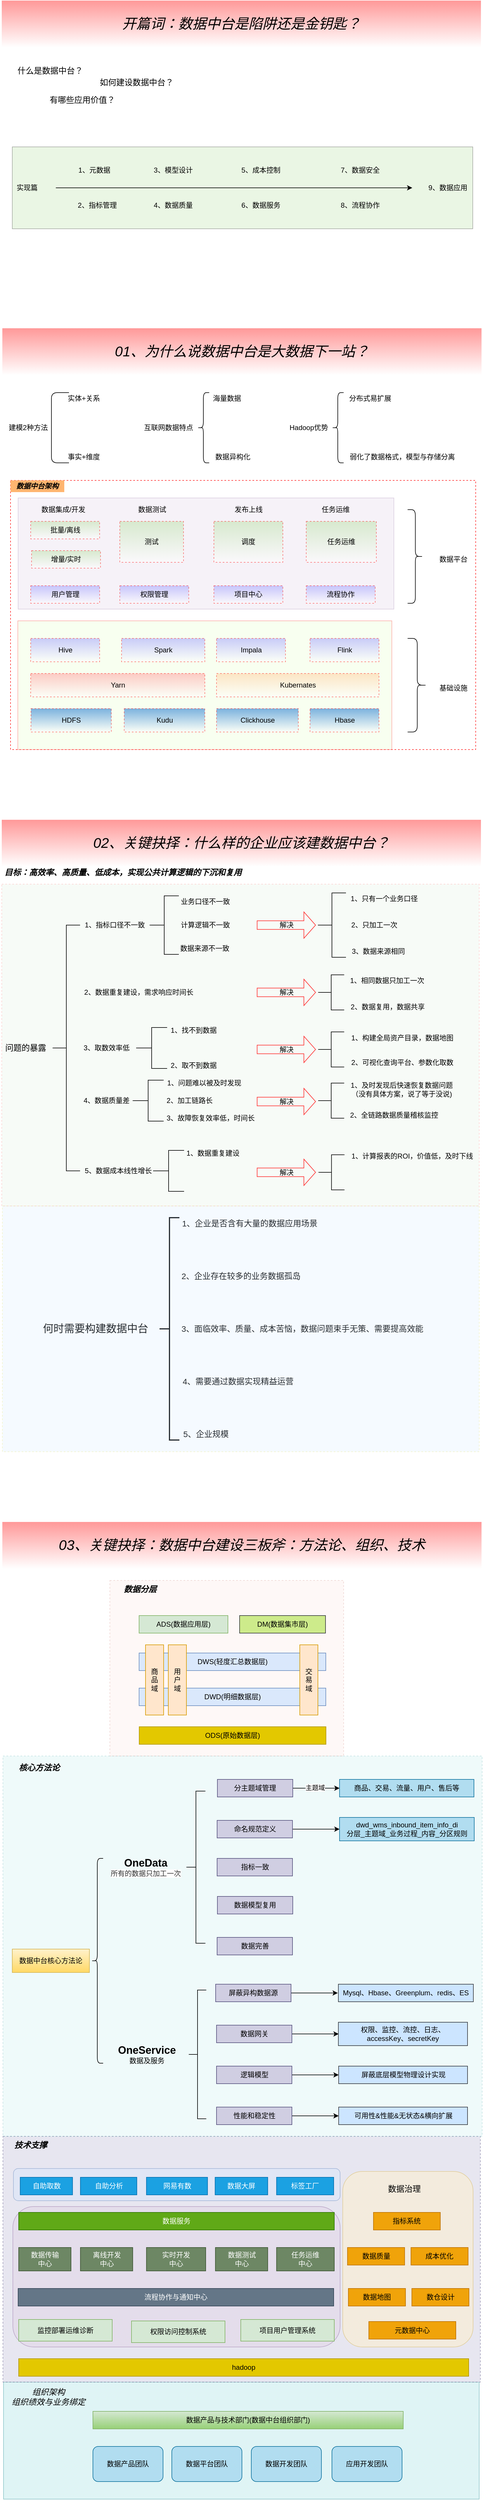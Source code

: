 <mxfile version="14.8.1" type="github">
  <diagram id="fgFn3dPt73MYGTA3JO_e" name="Page-1">
    <mxGraphModel dx="1426" dy="1963" grid="1" gridSize="10" guides="1" tooltips="1" connect="1" arrows="1" fold="1" page="1" pageScale="1" pageWidth="827" pageHeight="1169" math="0" shadow="0">
      <root>
        <mxCell id="0" />
        <mxCell id="1" parent="0" />
        <mxCell id="ZgDPxjDo1qlyhEOBNAD5-211" value="" style="rounded=0;whiteSpace=wrap;html=1;strokeColor=#0e8088;strokeWidth=1;fillColor=#b0e3e6;opacity=40;" vertex="1" parent="1">
          <mxGeometry x="6" y="2990" width="814" height="200" as="geometry" />
        </mxCell>
        <mxCell id="ZgDPxjDo1qlyhEOBNAD5-204" value="" style="rounded=0;whiteSpace=wrap;html=1;strokeColor=#56517e;strokeWidth=1;fillColor=#d0cee2;opacity=50;dashed=1;" vertex="1" parent="1">
          <mxGeometry x="5" y="2570" width="817" height="420" as="geometry" />
        </mxCell>
        <mxCell id="ZgDPxjDo1qlyhEOBNAD5-203" value="" style="rounded=1;whiteSpace=wrap;html=1;strokeColor=#9673a6;strokeWidth=1;fillColor=#e1d5e7;opacity=50;" vertex="1" parent="1">
          <mxGeometry x="22" y="2690" width="560" height="240" as="geometry" />
        </mxCell>
        <mxCell id="ZgDPxjDo1qlyhEOBNAD5-202" value="" style="rounded=1;whiteSpace=wrap;html=1;strokeColor=#6c8ebf;strokeWidth=1;fillColor=#dae8fc;opacity=50;" vertex="1" parent="1">
          <mxGeometry x="23" y="2625" width="559" height="55" as="geometry" />
        </mxCell>
        <mxCell id="ZgDPxjDo1qlyhEOBNAD5-200" value="" style="rounded=1;whiteSpace=wrap;html=1;strokeColor=#d6b656;strokeWidth=1;fillColor=#fff2cc;opacity=50;" vertex="1" parent="1">
          <mxGeometry x="586.5" y="2630" width="223" height="300" as="geometry" />
        </mxCell>
        <mxCell id="ZgDPxjDo1qlyhEOBNAD5-174" value="" style="rounded=0;whiteSpace=wrap;html=1;strokeWidth=1;fillColor=#b0e3e6;dashed=1;strokeColor=#0e8088;opacity=20;" vertex="1" parent="1">
          <mxGeometry x="5" y="1920" width="820" height="650" as="geometry" />
        </mxCell>
        <mxCell id="ZgDPxjDo1qlyhEOBNAD5-152" value="" style="rounded=0;whiteSpace=wrap;html=1;strokeWidth=1;fillColor=#fad9d5;dashed=1;strokeColor=#ae4132;opacity=20;" vertex="1" parent="1">
          <mxGeometry x="188" y="1620" width="400" height="300" as="geometry" />
        </mxCell>
        <mxCell id="ZgDPxjDo1qlyhEOBNAD5-112" value="" style="rounded=0;whiteSpace=wrap;html=1;strokeColor=#FF3333;strokeWidth=1;gradientColor=none;fillColor=#D5E8D4;opacity=20;dashed=1;perimeterSpacing=0;" vertex="1" parent="1">
          <mxGeometry x="3" y="430" width="817" height="550" as="geometry" />
        </mxCell>
        <mxCell id="ZgDPxjDo1qlyhEOBNAD5-49" value="" style="rounded=0;whiteSpace=wrap;html=1;strokeWidth=1;gradientColor=none;dashed=1;strokeColor=#FF3333;fillColor=none;" vertex="1" parent="1">
          <mxGeometry x="18" y="-260" width="796" height="460" as="geometry" />
        </mxCell>
        <mxCell id="ZgDPxjDo1qlyhEOBNAD5-48" value="" style="rounded=0;whiteSpace=wrap;html=1;strokeColor=#000000;strokeWidth=1;fillColor=#B9E0A5;gradientColor=none;opacity=30;" vertex="1" parent="1">
          <mxGeometry x="21" y="-830" width="788" height="140" as="geometry" />
        </mxCell>
        <mxCell id="ZgDPxjDo1qlyhEOBNAD5-45" value="" style="rounded=0;whiteSpace=wrap;html=1;strokeColor=#9673a6;strokeWidth=1;opacity=30;fillColor=#e1d5e7;" vertex="1" parent="1">
          <mxGeometry x="31" y="-230" width="643" height="190" as="geometry" />
        </mxCell>
        <mxCell id="ZgDPxjDo1qlyhEOBNAD5-28" value="" style="rounded=0;whiteSpace=wrap;html=1;strokeColor=#FF0000;strokeWidth=1;fillColor=#E6FFCC;opacity=30;" vertex="1" parent="1">
          <mxGeometry x="30.5" y="-20" width="640" height="220" as="geometry" />
        </mxCell>
        <mxCell id="ZgDPxjDo1qlyhEOBNAD5-14" value="" style="rounded=0;whiteSpace=wrap;html=1;opacity=0;dashed=1;strokeWidth=1;strokeColor=#FF0000;perimeterSpacing=10;" vertex="1" parent="1">
          <mxGeometry x="3" y="-1080" width="820" height="440" as="geometry" />
        </mxCell>
        <mxCell id="pajPc3zmstrj46u7FXM_-1" value="&lt;font style=&quot;font-size: 14px&quot;&gt;什么是数据中台？&lt;/font&gt;" style="text;html=1;strokeColor=none;fillColor=none;align=center;verticalAlign=middle;whiteSpace=wrap;rounded=0;" parent="1" vertex="1">
          <mxGeometry x="25.5" y="-990" width="120" height="60" as="geometry" />
        </mxCell>
        <mxCell id="pajPc3zmstrj46u7FXM_-2" value="&lt;font style=&quot;font-size: 14px&quot;&gt;如何建设数据中台？&lt;/font&gt;" style="text;html=1;strokeColor=none;fillColor=none;align=center;verticalAlign=middle;whiteSpace=wrap;rounded=0;" parent="1" vertex="1">
          <mxGeometry x="159" y="-970" width="150" height="60" as="geometry" />
        </mxCell>
        <mxCell id="pajPc3zmstrj46u7FXM_-3" value="&lt;font style=&quot;font-size: 14px&quot;&gt;有哪些应用价值？&lt;/font&gt;" style="text;html=1;strokeColor=none;fillColor=none;align=center;verticalAlign=middle;whiteSpace=wrap;rounded=0;" parent="1" vertex="1">
          <mxGeometry x="70.5" y="-940" width="140" height="60" as="geometry" />
        </mxCell>
        <mxCell id="pajPc3zmstrj46u7FXM_-4" value="" style="endArrow=classic;html=1;" parent="1" edge="1">
          <mxGeometry width="50" height="50" relative="1" as="geometry">
            <mxPoint x="95.5" y="-760" as="sourcePoint" />
            <mxPoint x="705.5" y="-760" as="targetPoint" />
          </mxGeometry>
        </mxCell>
        <mxCell id="pajPc3zmstrj46u7FXM_-5" value="实现篇" style="text;html=1;align=center;verticalAlign=middle;resizable=0;points=[];autosize=1;strokeColor=none;" parent="1" vertex="1">
          <mxGeometry x="20.5" y="-770" width="50" height="20" as="geometry" />
        </mxCell>
        <mxCell id="pajPc3zmstrj46u7FXM_-6" value="1、元数据" style="text;html=1;align=center;verticalAlign=middle;resizable=0;points=[];autosize=1;strokeColor=none;" parent="1" vertex="1">
          <mxGeometry x="125.5" y="-800" width="70" height="20" as="geometry" />
        </mxCell>
        <mxCell id="pajPc3zmstrj46u7FXM_-7" value="3、模型设计" style="text;html=1;align=center;verticalAlign=middle;resizable=0;points=[];autosize=1;strokeColor=none;" parent="1" vertex="1">
          <mxGeometry x="255.5" y="-800" width="80" height="20" as="geometry" />
        </mxCell>
        <mxCell id="pajPc3zmstrj46u7FXM_-8" value="2、指标管理" style="text;html=1;align=center;verticalAlign=middle;resizable=0;points=[];autosize=1;strokeColor=none;" parent="1" vertex="1">
          <mxGeometry x="125.5" y="-740" width="80" height="20" as="geometry" />
        </mxCell>
        <mxCell id="pajPc3zmstrj46u7FXM_-9" value="4、数据质量" style="text;html=1;align=center;verticalAlign=middle;resizable=0;points=[];autosize=1;strokeColor=none;" parent="1" vertex="1">
          <mxGeometry x="255.5" y="-740" width="80" height="20" as="geometry" />
        </mxCell>
        <mxCell id="pajPc3zmstrj46u7FXM_-10" value="5、成本控制" style="text;html=1;align=center;verticalAlign=middle;resizable=0;points=[];autosize=1;strokeColor=none;" parent="1" vertex="1">
          <mxGeometry x="405.5" y="-800" width="80" height="20" as="geometry" />
        </mxCell>
        <mxCell id="pajPc3zmstrj46u7FXM_-11" value="6、数据服务" style="text;html=1;align=center;verticalAlign=middle;resizable=0;points=[];autosize=1;strokeColor=none;" parent="1" vertex="1">
          <mxGeometry x="405.5" y="-740" width="80" height="20" as="geometry" />
        </mxCell>
        <mxCell id="pajPc3zmstrj46u7FXM_-12" value="7、数据安全" style="text;html=1;align=center;verticalAlign=middle;resizable=0;points=[];autosize=1;strokeColor=none;" parent="1" vertex="1">
          <mxGeometry x="575.5" y="-800" width="80" height="20" as="geometry" />
        </mxCell>
        <mxCell id="pajPc3zmstrj46u7FXM_-13" value="8、流程协作" style="text;html=1;align=center;verticalAlign=middle;resizable=0;points=[];autosize=1;strokeColor=none;" parent="1" vertex="1">
          <mxGeometry x="575.5" y="-740" width="80" height="20" as="geometry" />
        </mxCell>
        <mxCell id="pajPc3zmstrj46u7FXM_-14" value="9、数据应用" style="text;html=1;align=center;verticalAlign=middle;resizable=0;points=[];autosize=1;strokeColor=none;" parent="1" vertex="1">
          <mxGeometry x="725.5" y="-770" width="80" height="20" as="geometry" />
        </mxCell>
        <mxCell id="ZgDPxjDo1qlyhEOBNAD5-1" value="" style="shape=curlyBracket;whiteSpace=wrap;html=1;rounded=1;size=0;" vertex="1" parent="1">
          <mxGeometry x="88" y="-410" width="30" height="120" as="geometry" />
        </mxCell>
        <mxCell id="ZgDPxjDo1qlyhEOBNAD5-2" value="建模2种方法" style="text;html=1;align=center;verticalAlign=middle;resizable=0;points=[];autosize=1;strokeColor=none;" vertex="1" parent="1">
          <mxGeometry x="8" y="-360" width="80" height="20" as="geometry" />
        </mxCell>
        <mxCell id="ZgDPxjDo1qlyhEOBNAD5-3" value="实体+关系" style="text;html=1;align=center;verticalAlign=middle;resizable=0;points=[];autosize=1;strokeColor=none;" vertex="1" parent="1">
          <mxGeometry x="108" y="-410" width="70" height="20" as="geometry" />
        </mxCell>
        <mxCell id="ZgDPxjDo1qlyhEOBNAD5-4" value="事实+维度" style="text;html=1;align=center;verticalAlign=middle;resizable=0;points=[];autosize=1;strokeColor=none;" vertex="1" parent="1">
          <mxGeometry x="108" y="-310" width="70" height="20" as="geometry" />
        </mxCell>
        <mxCell id="ZgDPxjDo1qlyhEOBNAD5-6" value="" style="shape=curlyBracket;whiteSpace=wrap;html=1;rounded=1;" vertex="1" parent="1">
          <mxGeometry x="338" y="-410" width="20" height="120" as="geometry" />
        </mxCell>
        <mxCell id="ZgDPxjDo1qlyhEOBNAD5-7" value="互联网数据特点" style="text;html=1;align=center;verticalAlign=middle;resizable=0;points=[];autosize=1;strokeColor=none;" vertex="1" parent="1">
          <mxGeometry x="238" y="-360" width="100" height="20" as="geometry" />
        </mxCell>
        <mxCell id="ZgDPxjDo1qlyhEOBNAD5-8" value="海量数据" style="text;html=1;align=center;verticalAlign=middle;resizable=0;points=[];autosize=1;strokeColor=none;" vertex="1" parent="1">
          <mxGeometry x="358" y="-410" width="60" height="20" as="geometry" />
        </mxCell>
        <mxCell id="ZgDPxjDo1qlyhEOBNAD5-9" value="数据异构化" style="text;html=1;align=center;verticalAlign=middle;resizable=0;points=[];autosize=1;strokeColor=none;" vertex="1" parent="1">
          <mxGeometry x="358" y="-310" width="80" height="20" as="geometry" />
        </mxCell>
        <mxCell id="ZgDPxjDo1qlyhEOBNAD5-10" value="" style="shape=curlyBracket;whiteSpace=wrap;html=1;rounded=1;" vertex="1" parent="1">
          <mxGeometry x="568" y="-410" width="20" height="120" as="geometry" />
        </mxCell>
        <mxCell id="ZgDPxjDo1qlyhEOBNAD5-11" value="Hadoop优势" style="text;html=1;align=center;verticalAlign=middle;resizable=0;points=[];autosize=1;strokeColor=none;" vertex="1" parent="1">
          <mxGeometry x="488" y="-360" width="80" height="20" as="geometry" />
        </mxCell>
        <mxCell id="ZgDPxjDo1qlyhEOBNAD5-12" value="分布式易扩展" style="text;html=1;align=center;verticalAlign=middle;resizable=0;points=[];autosize=1;strokeColor=none;" vertex="1" parent="1">
          <mxGeometry x="588" y="-410" width="90" height="20" as="geometry" />
        </mxCell>
        <mxCell id="ZgDPxjDo1qlyhEOBNAD5-13" value="弱化了数据格式，模型与存储分离" style="text;html=1;align=center;verticalAlign=middle;resizable=0;points=[];autosize=1;strokeColor=none;" vertex="1" parent="1">
          <mxGeometry x="588" y="-310" width="200" height="20" as="geometry" />
        </mxCell>
        <mxCell id="ZgDPxjDo1qlyhEOBNAD5-15" value="&lt;font style=&quot;font-size: 24px&quot;&gt;&lt;i&gt;开篇词：数据中台是陷阱还是金钥匙？&lt;/i&gt;&lt;/font&gt;" style="text;html=1;strokeColor=none;align=center;verticalAlign=middle;whiteSpace=wrap;rounded=0;dashed=1;opacity=50;fillColor=#FF3333;gradientColor=#ffffff;" vertex="1" parent="1">
          <mxGeometry x="3" y="-1080" width="820" height="80" as="geometry" />
        </mxCell>
        <mxCell id="ZgDPxjDo1qlyhEOBNAD5-16" value="&lt;font style=&quot;font-size: 24px&quot;&gt;&lt;i&gt;01、为什么说数据中台是大数据下一站？&lt;/i&gt;&lt;/font&gt;" style="text;html=1;strokeColor=none;align=center;verticalAlign=middle;whiteSpace=wrap;rounded=0;dashed=1;opacity=50;fillColor=#FF3333;gradientColor=#ffffff;" vertex="1" parent="1">
          <mxGeometry x="4" y="-520" width="820" height="80" as="geometry" />
        </mxCell>
        <mxCell id="ZgDPxjDo1qlyhEOBNAD5-17" value="Hive" style="rounded=0;whiteSpace=wrap;html=1;dashed=1;strokeColor=#FF0000;strokeWidth=1;fillColor=#9999FF;gradientColor=#ffffff;opacity=50;" vertex="1" parent="1">
          <mxGeometry x="52.5" y="10" width="118" height="40" as="geometry" />
        </mxCell>
        <mxCell id="ZgDPxjDo1qlyhEOBNAD5-18" value="Spark" style="rounded=0;whiteSpace=wrap;html=1;dashed=1;strokeColor=#FF0000;strokeWidth=1;fillColor=#9999FF;gradientColor=#ffffff;opacity=50;" vertex="1" parent="1">
          <mxGeometry x="208" y="10" width="142.5" height="40" as="geometry" />
        </mxCell>
        <mxCell id="ZgDPxjDo1qlyhEOBNAD5-19" value="Impala" style="rounded=0;whiteSpace=wrap;html=1;dashed=1;strokeColor=#FF0000;strokeWidth=1;fillColor=#9999FF;gradientColor=#ffffff;opacity=50;" vertex="1" parent="1">
          <mxGeometry x="370.5" y="10" width="118" height="40" as="geometry" />
        </mxCell>
        <mxCell id="ZgDPxjDo1qlyhEOBNAD5-20" value="Flink" style="rounded=0;whiteSpace=wrap;html=1;dashed=1;strokeColor=#FF0000;strokeWidth=1;fillColor=#9999FF;gradientColor=#ffffff;opacity=50;" vertex="1" parent="1">
          <mxGeometry x="530.5" y="10" width="118" height="40" as="geometry" />
        </mxCell>
        <mxCell id="ZgDPxjDo1qlyhEOBNAD5-21" value="Yarn" style="rounded=0;whiteSpace=wrap;html=1;dashed=1;strokeColor=#FF0000;strokeWidth=1;gradientColor=#ffffff;opacity=50;fillColor=#FF9999;" vertex="1" parent="1">
          <mxGeometry x="52.5" y="70" width="298" height="40" as="geometry" />
        </mxCell>
        <mxCell id="ZgDPxjDo1qlyhEOBNAD5-22" value="Kubernates" style="rounded=0;whiteSpace=wrap;html=1;dashed=1;strokeColor=#FF0000;strokeWidth=1;gradientColor=#ffffff;opacity=50;fillColor=#FFCC99;" vertex="1" parent="1">
          <mxGeometry x="370.5" y="70" width="278" height="40" as="geometry" />
        </mxCell>
        <mxCell id="ZgDPxjDo1qlyhEOBNAD5-23" value="HDFS" style="rounded=0;whiteSpace=wrap;html=1;dashed=1;strokeColor=#FF0000;strokeWidth=1;gradientColor=#ffffff;opacity=50;fillColor=#0066CC;" vertex="1" parent="1">
          <mxGeometry x="53" y="130" width="137.5" height="40" as="geometry" />
        </mxCell>
        <mxCell id="ZgDPxjDo1qlyhEOBNAD5-24" value="Kudu" style="rounded=0;whiteSpace=wrap;html=1;dashed=1;strokeColor=#FF0000;strokeWidth=1;gradientColor=#ffffff;opacity=50;fillColor=#0066CC;" vertex="1" parent="1">
          <mxGeometry x="212.5" y="130" width="138" height="40" as="geometry" />
        </mxCell>
        <mxCell id="ZgDPxjDo1qlyhEOBNAD5-25" value="Hbase" style="rounded=0;whiteSpace=wrap;html=1;dashed=1;strokeColor=#FF0000;strokeWidth=1;gradientColor=#ffffff;opacity=50;fillColor=#0066CC;" vertex="1" parent="1">
          <mxGeometry x="530.5" y="130" width="118" height="40" as="geometry" />
        </mxCell>
        <mxCell id="ZgDPxjDo1qlyhEOBNAD5-26" value="Clickhouse" style="rounded=0;whiteSpace=wrap;html=1;dashed=1;strokeColor=#FF0000;strokeWidth=1;gradientColor=#ffffff;opacity=50;fillColor=#0066CC;" vertex="1" parent="1">
          <mxGeometry x="370.5" y="130" width="140" height="40" as="geometry" />
        </mxCell>
        <mxCell id="ZgDPxjDo1qlyhEOBNAD5-29" value="基础设施" style="text;html=1;strokeColor=none;fillColor=none;align=center;verticalAlign=middle;whiteSpace=wrap;rounded=0;dashed=1;opacity=10;" vertex="1" parent="1">
          <mxGeometry x="740.5" y="80" width="70" height="30" as="geometry" />
        </mxCell>
        <mxCell id="ZgDPxjDo1qlyhEOBNAD5-30" value="" style="shape=curlyBracket;whiteSpace=wrap;html=1;rounded=1;flipH=1;strokeWidth=1;gradientColor=none;fillColor=none;" vertex="1" parent="1">
          <mxGeometry x="697.5" y="10" width="33" height="160" as="geometry" />
        </mxCell>
        <mxCell id="ZgDPxjDo1qlyhEOBNAD5-31" value="用户管理" style="rounded=0;whiteSpace=wrap;html=1;dashed=1;strokeColor=#FF0000;strokeWidth=1;fillColor=#9999FF;gradientColor=#ffffff;opacity=50;" vertex="1" parent="1">
          <mxGeometry x="52.5" y="-80" width="118" height="30" as="geometry" />
        </mxCell>
        <mxCell id="ZgDPxjDo1qlyhEOBNAD5-32" value="权限管理" style="rounded=0;whiteSpace=wrap;html=1;dashed=1;strokeColor=#FF0000;strokeWidth=1;fillColor=#9999FF;gradientColor=#ffffff;opacity=50;" vertex="1" parent="1">
          <mxGeometry x="205" y="-80" width="118" height="30" as="geometry" />
        </mxCell>
        <mxCell id="ZgDPxjDo1qlyhEOBNAD5-33" value="项目中心" style="rounded=0;whiteSpace=wrap;html=1;dashed=1;strokeColor=#FF0000;strokeWidth=1;fillColor=#9999FF;gradientColor=#ffffff;opacity=50;" vertex="1" parent="1">
          <mxGeometry x="366" y="-80" width="118" height="30" as="geometry" />
        </mxCell>
        <mxCell id="ZgDPxjDo1qlyhEOBNAD5-34" value="流程协作" style="rounded=0;whiteSpace=wrap;html=1;dashed=1;strokeColor=#FF0000;strokeWidth=1;fillColor=#9999FF;gradientColor=#ffffff;opacity=50;" vertex="1" parent="1">
          <mxGeometry x="524" y="-80" width="118" height="30" as="geometry" />
        </mxCell>
        <mxCell id="ZgDPxjDo1qlyhEOBNAD5-36" value="批量/离线" style="rounded=0;whiteSpace=wrap;html=1;dashed=1;strokeColor=#FF0000;strokeWidth=1;gradientColor=#ffffff;opacity=50;fillColor=#B9E0A5;" vertex="1" parent="1">
          <mxGeometry x="52.5" y="-190" width="118" height="30" as="geometry" />
        </mxCell>
        <mxCell id="ZgDPxjDo1qlyhEOBNAD5-37" value="增量/实时" style="rounded=0;whiteSpace=wrap;html=1;dashed=1;strokeColor=#FF0000;strokeWidth=1;gradientColor=#ffffff;opacity=50;fillColor=#B9E0A5;" vertex="1" parent="1">
          <mxGeometry x="54" y="-140" width="118" height="30" as="geometry" />
        </mxCell>
        <mxCell id="ZgDPxjDo1qlyhEOBNAD5-38" value="测试" style="rounded=0;whiteSpace=wrap;html=1;dashed=1;strokeColor=#FF0000;strokeWidth=1;gradientColor=#ffffff;opacity=50;fillColor=#B9E0A5;" vertex="1" parent="1">
          <mxGeometry x="205" y="-190" width="109" height="70" as="geometry" />
        </mxCell>
        <mxCell id="ZgDPxjDo1qlyhEOBNAD5-39" value="调度" style="rounded=0;whiteSpace=wrap;html=1;dashed=1;strokeColor=#FF0000;strokeWidth=1;gradientColor=#ffffff;opacity=50;fillColor=#B9E0A5;" vertex="1" parent="1">
          <mxGeometry x="366" y="-190" width="118" height="70" as="geometry" />
        </mxCell>
        <mxCell id="ZgDPxjDo1qlyhEOBNAD5-40" value="任务运维" style="rounded=0;whiteSpace=wrap;html=1;dashed=1;strokeColor=#FF0000;strokeWidth=1;gradientColor=#ffffff;opacity=50;fillColor=#B9E0A5;" vertex="1" parent="1">
          <mxGeometry x="524" y="-190" width="120" height="70" as="geometry" />
        </mxCell>
        <mxCell id="ZgDPxjDo1qlyhEOBNAD5-41" value="数据集成/开发" style="text;html=1;align=center;verticalAlign=middle;resizable=0;points=[];autosize=1;strokeColor=none;" vertex="1" parent="1">
          <mxGeometry x="63" y="-220" width="90" height="20" as="geometry" />
        </mxCell>
        <mxCell id="ZgDPxjDo1qlyhEOBNAD5-42" value="数据测试" style="text;html=1;align=center;verticalAlign=middle;resizable=0;points=[];autosize=1;strokeColor=none;" vertex="1" parent="1">
          <mxGeometry x="229.5" y="-220" width="60" height="20" as="geometry" />
        </mxCell>
        <mxCell id="ZgDPxjDo1qlyhEOBNAD5-43" value="发布上线" style="text;html=1;align=center;verticalAlign=middle;resizable=0;points=[];autosize=1;strokeColor=none;" vertex="1" parent="1">
          <mxGeometry x="395" y="-220" width="60" height="20" as="geometry" />
        </mxCell>
        <mxCell id="ZgDPxjDo1qlyhEOBNAD5-44" value="任务运维" style="text;html=1;align=center;verticalAlign=middle;resizable=0;points=[];autosize=1;strokeColor=none;" vertex="1" parent="1">
          <mxGeometry x="544" y="-220" width="60" height="20" as="geometry" />
        </mxCell>
        <mxCell id="ZgDPxjDo1qlyhEOBNAD5-46" value="" style="shape=curlyBracket;whiteSpace=wrap;html=1;rounded=1;flipH=1;strokeWidth=1;gradientColor=none;fillColor=none;" vertex="1" parent="1">
          <mxGeometry x="697.5" y="-210" width="26.5" height="160" as="geometry" />
        </mxCell>
        <mxCell id="ZgDPxjDo1qlyhEOBNAD5-47" value="数据平台" style="text;html=1;strokeColor=none;fillColor=none;align=center;verticalAlign=middle;whiteSpace=wrap;rounded=0;dashed=1;opacity=10;" vertex="1" parent="1">
          <mxGeometry x="740.5" y="-140" width="70" height="30" as="geometry" />
        </mxCell>
        <mxCell id="ZgDPxjDo1qlyhEOBNAD5-50" value="&lt;font style=&quot;font-size: 24px&quot;&gt;&lt;i&gt;02、关键抉择：什么样的企业应该建数据中台？&lt;/i&gt;&lt;/font&gt;" style="text;html=1;strokeColor=none;align=center;verticalAlign=middle;whiteSpace=wrap;rounded=0;dashed=1;opacity=50;fillColor=#FF3333;gradientColor=#ffffff;" vertex="1" parent="1">
          <mxGeometry x="3" y="320" width="820" height="80" as="geometry" />
        </mxCell>
        <mxCell id="ZgDPxjDo1qlyhEOBNAD5-51" value="&lt;font style=&quot;font-size: 14px&quot;&gt;问题的暴露&lt;/font&gt;" style="text;html=1;strokeColor=none;fillColor=none;align=center;verticalAlign=middle;whiteSpace=wrap;rounded=0;dashed=1;" vertex="1" parent="1">
          <mxGeometry x="3" y="700" width="82" height="20" as="geometry" />
        </mxCell>
        <mxCell id="ZgDPxjDo1qlyhEOBNAD5-52" value="" style="strokeWidth=1;html=1;shape=mxgraph.flowchart.annotation_2;align=left;labelPosition=right;pointerEvents=1;fillColor=none;gradientColor=none;" vertex="1" parent="1">
          <mxGeometry x="90" y="500" width="47" height="420" as="geometry" />
        </mxCell>
        <mxCell id="ZgDPxjDo1qlyhEOBNAD5-53" value="1、指标口径不一致" style="text;html=1;align=center;verticalAlign=middle;resizable=0;points=[];autosize=1;strokeColor=none;" vertex="1" parent="1">
          <mxGeometry x="136" y="490" width="120" height="20" as="geometry" />
        </mxCell>
        <mxCell id="ZgDPxjDo1qlyhEOBNAD5-54" value="2、数据重复建设，需求响应时间长" style="text;html=1;align=center;verticalAlign=middle;resizable=0;points=[];autosize=1;strokeColor=none;" vertex="1" parent="1">
          <mxGeometry x="137" y="605" width="200" height="20" as="geometry" />
        </mxCell>
        <mxCell id="ZgDPxjDo1qlyhEOBNAD5-55" value="3、取数效率低" style="text;html=1;align=center;verticalAlign=middle;resizable=0;points=[];autosize=1;strokeColor=none;" vertex="1" parent="1">
          <mxGeometry x="137" y="700" width="90" height="20" as="geometry" />
        </mxCell>
        <mxCell id="ZgDPxjDo1qlyhEOBNAD5-56" value="4、数据质量差" style="text;html=1;align=center;verticalAlign=middle;resizable=0;points=[];autosize=1;strokeColor=none;" vertex="1" parent="1">
          <mxGeometry x="137" y="790" width="90" height="20" as="geometry" />
        </mxCell>
        <mxCell id="ZgDPxjDo1qlyhEOBNAD5-57" value="5、数据成本线性增长" style="text;html=1;align=center;verticalAlign=middle;resizable=0;points=[];autosize=1;strokeColor=none;" vertex="1" parent="1">
          <mxGeometry x="137" y="910" width="130" height="20" as="geometry" />
        </mxCell>
        <mxCell id="ZgDPxjDo1qlyhEOBNAD5-58" value="" style="strokeWidth=1;html=1;shape=mxgraph.flowchart.annotation_2;align=left;labelPosition=right;pointerEvents=1;fillColor=none;gradientColor=none;" vertex="1" parent="1">
          <mxGeometry x="256" y="450" width="50" height="100" as="geometry" />
        </mxCell>
        <mxCell id="ZgDPxjDo1qlyhEOBNAD5-59" value="业务口径不一致" style="text;html=1;align=center;verticalAlign=middle;resizable=0;points=[];autosize=1;strokeColor=none;" vertex="1" parent="1">
          <mxGeometry x="301" y="450" width="100" height="20" as="geometry" />
        </mxCell>
        <mxCell id="ZgDPxjDo1qlyhEOBNAD5-60" value="计算逻辑不一致" style="text;html=1;align=center;verticalAlign=middle;resizable=0;points=[];autosize=1;strokeColor=none;" vertex="1" parent="1">
          <mxGeometry x="301" y="490" width="100" height="20" as="geometry" />
        </mxCell>
        <mxCell id="ZgDPxjDo1qlyhEOBNAD5-61" value="数据来源不一致" style="text;html=1;align=center;verticalAlign=middle;resizable=0;points=[];autosize=1;strokeColor=none;" vertex="1" parent="1">
          <mxGeometry x="300" y="530" width="100" height="20" as="geometry" />
        </mxCell>
        <mxCell id="ZgDPxjDo1qlyhEOBNAD5-64" value="" style="strokeWidth=1;html=1;shape=mxgraph.flowchart.annotation_2;align=left;labelPosition=right;pointerEvents=1;fillColor=none;gradientColor=none;" vertex="1" parent="1">
          <mxGeometry x="544" y="445" width="48" height="110" as="geometry" />
        </mxCell>
        <mxCell id="ZgDPxjDo1qlyhEOBNAD5-65" value="1、只有一个业务口径" style="text;html=1;align=center;verticalAlign=middle;resizable=0;points=[];autosize=1;strokeColor=none;" vertex="1" parent="1">
          <mxGeometry x="592" y="445" width="130" height="20" as="geometry" />
        </mxCell>
        <mxCell id="ZgDPxjDo1qlyhEOBNAD5-66" value="2、只加工一次" style="text;html=1;align=center;verticalAlign=middle;resizable=0;points=[];autosize=1;strokeColor=none;" vertex="1" parent="1">
          <mxGeometry x="594.5" y="490" width="90" height="20" as="geometry" />
        </mxCell>
        <mxCell id="ZgDPxjDo1qlyhEOBNAD5-67" value="3、数据来源相同" style="text;html=1;align=center;verticalAlign=middle;resizable=0;points=[];autosize=1;strokeColor=none;" vertex="1" parent="1">
          <mxGeometry x="592" y="535" width="110" height="20" as="geometry" />
        </mxCell>
        <mxCell id="ZgDPxjDo1qlyhEOBNAD5-71" value="解决" style="html=1;shadow=0;dashed=0;align=center;verticalAlign=middle;shape=mxgraph.arrows2.arrow;dy=0.67;dx=20;notch=0;strokeColor=#FF3333;strokeWidth=1;fillColor=none;gradientColor=none;" vertex="1" parent="1">
          <mxGeometry x="440" y="477.5" width="100" height="45" as="geometry" />
        </mxCell>
        <mxCell id="ZgDPxjDo1qlyhEOBNAD5-72" value="解决" style="html=1;shadow=0;dashed=0;align=center;verticalAlign=middle;shape=mxgraph.arrows2.arrow;dy=0.67;dx=20;notch=0;strokeColor=#FF3333;strokeWidth=1;fillColor=none;gradientColor=none;" vertex="1" parent="1">
          <mxGeometry x="440" y="592.5" width="100" height="45" as="geometry" />
        </mxCell>
        <mxCell id="ZgDPxjDo1qlyhEOBNAD5-73" value="" style="strokeWidth=1;html=1;shape=mxgraph.flowchart.annotation_2;align=left;labelPosition=right;pointerEvents=1;fillColor=none;gradientColor=none;" vertex="1" parent="1">
          <mxGeometry x="544.5" y="585" width="44.5" height="60" as="geometry" />
        </mxCell>
        <mxCell id="ZgDPxjDo1qlyhEOBNAD5-74" value="1、相同数据只加工一次" style="text;html=1;align=center;verticalAlign=middle;resizable=0;points=[];autosize=1;strokeColor=none;" vertex="1" parent="1">
          <mxGeometry x="592" y="585" width="140" height="20" as="geometry" />
        </mxCell>
        <mxCell id="ZgDPxjDo1qlyhEOBNAD5-76" value="2、数据复用，数据共享" style="text;html=1;align=center;verticalAlign=middle;resizable=0;points=[];autosize=1;strokeColor=none;" vertex="1" parent="1">
          <mxGeometry x="593" y="630" width="140" height="20" as="geometry" />
        </mxCell>
        <mxCell id="ZgDPxjDo1qlyhEOBNAD5-78" value="" style="strokeWidth=1;html=1;shape=mxgraph.flowchart.annotation_2;align=left;labelPosition=right;pointerEvents=1;fillColor=none;gradientColor=none;" vertex="1" parent="1">
          <mxGeometry x="233" y="675" width="53" height="70" as="geometry" />
        </mxCell>
        <mxCell id="ZgDPxjDo1qlyhEOBNAD5-79" value="1、找不到数据" style="text;html=1;align=center;verticalAlign=middle;resizable=0;points=[];autosize=1;strokeColor=none;" vertex="1" parent="1">
          <mxGeometry x="286" y="670" width="90" height="20" as="geometry" />
        </mxCell>
        <mxCell id="ZgDPxjDo1qlyhEOBNAD5-80" value="2、取不到数据" style="text;html=1;align=center;verticalAlign=middle;resizable=0;points=[];autosize=1;strokeColor=none;" vertex="1" parent="1">
          <mxGeometry x="286" y="730" width="90" height="20" as="geometry" />
        </mxCell>
        <mxCell id="ZgDPxjDo1qlyhEOBNAD5-81" value="解决" style="html=1;shadow=0;dashed=0;align=center;verticalAlign=middle;shape=mxgraph.arrows2.arrow;dy=0.67;dx=20;notch=0;strokeColor=#FF3333;strokeWidth=1;fillColor=none;gradientColor=none;" vertex="1" parent="1">
          <mxGeometry x="440" y="690" width="100" height="45" as="geometry" />
        </mxCell>
        <mxCell id="ZgDPxjDo1qlyhEOBNAD5-82" value="" style="strokeWidth=1;html=1;shape=mxgraph.flowchart.annotation_2;align=left;labelPosition=right;pointerEvents=1;fillColor=none;gradientColor=none;" vertex="1" parent="1">
          <mxGeometry x="544.5" y="682.5" width="44.5" height="60" as="geometry" />
        </mxCell>
        <mxCell id="ZgDPxjDo1qlyhEOBNAD5-83" value="1、构建全局资产目录，数据地图" style="text;html=1;align=center;verticalAlign=middle;resizable=0;points=[];autosize=1;strokeColor=none;" vertex="1" parent="1">
          <mxGeometry x="593" y="682.5" width="190" height="20" as="geometry" />
        </mxCell>
        <mxCell id="ZgDPxjDo1qlyhEOBNAD5-84" value="2、可视化查询平台、参数化取数" style="text;html=1;align=center;verticalAlign=middle;resizable=0;points=[];autosize=1;strokeColor=none;" vertex="1" parent="1">
          <mxGeometry x="593" y="725" width="190" height="20" as="geometry" />
        </mxCell>
        <mxCell id="ZgDPxjDo1qlyhEOBNAD5-85" value="" style="strokeWidth=1;html=1;shape=mxgraph.flowchart.annotation_2;align=left;labelPosition=right;pointerEvents=1;fillColor=none;gradientColor=none;" vertex="1" parent="1">
          <mxGeometry x="227" y="765" width="53" height="70" as="geometry" />
        </mxCell>
        <mxCell id="ZgDPxjDo1qlyhEOBNAD5-86" value="1、问题难以被及时发现" style="text;html=1;align=center;verticalAlign=middle;resizable=0;points=[];autosize=1;strokeColor=none;" vertex="1" parent="1">
          <mxGeometry x="279" y="760" width="140" height="20" as="geometry" />
        </mxCell>
        <mxCell id="ZgDPxjDo1qlyhEOBNAD5-87" value="2、加工链路长" style="text;html=1;align=center;verticalAlign=middle;resizable=0;points=[];autosize=1;strokeColor=none;" vertex="1" parent="1">
          <mxGeometry x="279" y="790" width="90" height="20" as="geometry" />
        </mxCell>
        <mxCell id="ZgDPxjDo1qlyhEOBNAD5-88" value="3、故障恢复效率低，时间长" style="text;html=1;align=center;verticalAlign=middle;resizable=0;points=[];autosize=1;strokeColor=none;" vertex="1" parent="1">
          <mxGeometry x="275" y="820" width="170" height="20" as="geometry" />
        </mxCell>
        <mxCell id="ZgDPxjDo1qlyhEOBNAD5-89" value="解决" style="html=1;shadow=0;dashed=0;align=center;verticalAlign=middle;shape=mxgraph.arrows2.arrow;dy=0.67;dx=20;notch=0;strokeColor=#FF3333;strokeWidth=1;fillColor=none;gradientColor=none;" vertex="1" parent="1">
          <mxGeometry x="440" y="779" width="100" height="45" as="geometry" />
        </mxCell>
        <mxCell id="ZgDPxjDo1qlyhEOBNAD5-90" value="1、及时发现后快速恢复数据问题&lt;br&gt;（没有具体方案，说了等于没说)" style="text;html=1;align=center;verticalAlign=middle;resizable=0;points=[];autosize=1;strokeColor=none;" vertex="1" parent="1">
          <mxGeometry x="592" y="766" width="190" height="30" as="geometry" />
        </mxCell>
        <mxCell id="ZgDPxjDo1qlyhEOBNAD5-91" value="" style="strokeWidth=1;html=1;shape=mxgraph.flowchart.annotation_2;align=left;labelPosition=right;pointerEvents=1;fillColor=none;gradientColor=none;" vertex="1" parent="1">
          <mxGeometry x="262" y="885" width="53" height="70" as="geometry" />
        </mxCell>
        <mxCell id="ZgDPxjDo1qlyhEOBNAD5-92" value="1、数据重复建设" style="text;html=1;align=center;verticalAlign=middle;resizable=0;points=[];autosize=1;strokeColor=none;" vertex="1" parent="1">
          <mxGeometry x="309" y="880" width="110" height="20" as="geometry" />
        </mxCell>
        <mxCell id="ZgDPxjDo1qlyhEOBNAD5-94" value="解决" style="html=1;shadow=0;dashed=0;align=center;verticalAlign=middle;shape=mxgraph.arrows2.arrow;dy=0.67;dx=20;notch=0;strokeColor=#FF3333;strokeWidth=1;fillColor=none;gradientColor=none;" vertex="1" parent="1">
          <mxGeometry x="440" y="900" width="100" height="45" as="geometry" />
        </mxCell>
        <mxCell id="ZgDPxjDo1qlyhEOBNAD5-96" value="" style="strokeWidth=1;html=1;shape=mxgraph.flowchart.annotation_2;align=left;labelPosition=right;pointerEvents=1;fillColor=none;gradientColor=none;" vertex="1" parent="1">
          <mxGeometry x="544.5" y="770" width="44.5" height="60" as="geometry" />
        </mxCell>
        <mxCell id="ZgDPxjDo1qlyhEOBNAD5-98" value="2、全链路数据质量稽核监控" style="text;html=1;align=center;verticalAlign=middle;resizable=0;points=[];autosize=1;strokeColor=none;" vertex="1" parent="1">
          <mxGeometry x="589" y="815" width="170" height="20" as="geometry" />
        </mxCell>
        <mxCell id="ZgDPxjDo1qlyhEOBNAD5-100" value="" style="strokeWidth=1;html=1;shape=mxgraph.flowchart.annotation_2;align=left;labelPosition=right;pointerEvents=1;fillColor=none;gradientColor=none;" vertex="1" parent="1">
          <mxGeometry x="545" y="892.5" width="44.5" height="60" as="geometry" />
        </mxCell>
        <mxCell id="ZgDPxjDo1qlyhEOBNAD5-102" value="1、计算报表的ROI，价值低，及时下线" style="text;html=1;align=center;verticalAlign=middle;resizable=0;points=[];autosize=1;strokeColor=none;" vertex="1" parent="1">
          <mxGeometry x="594.5" y="885" width="220" height="20" as="geometry" />
        </mxCell>
        <mxCell id="ZgDPxjDo1qlyhEOBNAD5-103" value="" style="strokeWidth=2;html=1;shape=mxgraph.flowchart.annotation_2;align=left;labelPosition=right;pointerEvents=1;fillColor=none;gradientColor=none;" vertex="1" parent="1">
          <mxGeometry x="273" y="1000" width="34" height="380" as="geometry" />
        </mxCell>
        <mxCell id="ZgDPxjDo1qlyhEOBNAD5-104" value="&lt;font style=&quot;font-size: 14px&quot;&gt;1、企业是否含有大量的数据应用场景&lt;/font&gt;" style="text;html=1;align=center;verticalAlign=middle;resizable=0;points=[];autosize=1;strokeColor=none;" vertex="1" parent="1">
          <mxGeometry x="302" y="1000" width="250" height="20" as="geometry" />
        </mxCell>
        <mxCell id="ZgDPxjDo1qlyhEOBNAD5-105" value="&lt;font style=&quot;font-size: 14px&quot;&gt;2、企业存在较多的业务数据孤岛&lt;/font&gt;" style="text;html=1;align=center;verticalAlign=middle;resizable=0;points=[];autosize=1;strokeColor=none;" vertex="1" parent="1">
          <mxGeometry x="302" y="1090" width="220" height="20" as="geometry" />
        </mxCell>
        <mxCell id="ZgDPxjDo1qlyhEOBNAD5-106" value="&lt;font style=&quot;font-size: 14px&quot;&gt;3、面临效率、质量、成本苦恼，数据问题束手无策、需要提高效能&lt;/font&gt;" style="text;html=1;align=center;verticalAlign=middle;resizable=0;points=[];autosize=1;strokeColor=none;" vertex="1" parent="1">
          <mxGeometry x="302" y="1180" width="430" height="20" as="geometry" />
        </mxCell>
        <mxCell id="ZgDPxjDo1qlyhEOBNAD5-107" value="&lt;font style=&quot;font-size: 14px&quot;&gt;4、需要通过数据实现精益运营&lt;/font&gt;" style="text;html=1;align=center;verticalAlign=middle;resizable=0;points=[];autosize=1;strokeColor=none;" vertex="1" parent="1">
          <mxGeometry x="302" y="1270" width="210" height="20" as="geometry" />
        </mxCell>
        <mxCell id="ZgDPxjDo1qlyhEOBNAD5-108" value="&lt;font style=&quot;font-size: 14px&quot;&gt;5、企业规模&lt;/font&gt;" style="text;html=1;align=center;verticalAlign=middle;resizable=0;points=[];autosize=1;strokeColor=none;" vertex="1" parent="1">
          <mxGeometry x="307" y="1360" width="90" height="20" as="geometry" />
        </mxCell>
        <mxCell id="ZgDPxjDo1qlyhEOBNAD5-109" value="&lt;font style=&quot;font-size: 18px&quot;&gt;何时需要构建数据中台&lt;/font&gt;" style="text;html=1;align=center;verticalAlign=middle;resizable=0;points=[];autosize=1;strokeColor=none;" vertex="1" parent="1">
          <mxGeometry x="63" y="1180" width="200" height="20" as="geometry" />
        </mxCell>
        <mxCell id="ZgDPxjDo1qlyhEOBNAD5-110" value="&lt;font style=&quot;font-size: 14px&quot;&gt;&lt;b&gt;&lt;i&gt;目标：高效率、高质量、低成本，实现公共计算逻辑的下沉和复用&lt;/i&gt;&lt;/b&gt;&lt;/font&gt;" style="text;html=1;align=center;verticalAlign=middle;resizable=0;points=[];autosize=1;strokeColor=none;" vertex="1" parent="1">
          <mxGeometry y="400" width="420" height="20" as="geometry" />
        </mxCell>
        <mxCell id="ZgDPxjDo1qlyhEOBNAD5-111" value="&lt;b&gt;&lt;i&gt;数据中台架构&lt;/i&gt;&lt;/b&gt;" style="text;html=1;strokeColor=none;align=center;verticalAlign=middle;whiteSpace=wrap;rounded=0;fillColor=#FFB570;" vertex="1" parent="1">
          <mxGeometry x="18" y="-260" width="92" height="20" as="geometry" />
        </mxCell>
        <mxCell id="ZgDPxjDo1qlyhEOBNAD5-113" value="" style="rounded=0;whiteSpace=wrap;html=1;dashed=1;strokeWidth=1;gradientColor=none;opacity=20;fillColor=#CCE5FF;strokeColor=#CCCC00;" vertex="1" parent="1">
          <mxGeometry x="4" y="980" width="816" height="420" as="geometry" />
        </mxCell>
        <mxCell id="ZgDPxjDo1qlyhEOBNAD5-114" value="&lt;font style=&quot;font-size: 24px&quot;&gt;&lt;i&gt;03、关键抉择：数据中台建设三板斧：方法论、组织、技术&lt;/i&gt;&lt;/font&gt;" style="text;html=1;strokeColor=none;align=center;verticalAlign=middle;whiteSpace=wrap;rounded=0;dashed=1;opacity=50;fillColor=#FF3333;gradientColor=#ffffff;" vertex="1" parent="1">
          <mxGeometry x="4" y="1520" width="820" height="80" as="geometry" />
        </mxCell>
        <mxCell id="ZgDPxjDo1qlyhEOBNAD5-118" value="数据中台核心方法论" style="rounded=0;whiteSpace=wrap;html=1;strokeWidth=1;fillColor=#fff2cc;strokeColor=#d6b656;gradientColor=#ffd966;" vertex="1" parent="1">
          <mxGeometry x="21" y="2250" width="132" height="40" as="geometry" />
        </mxCell>
        <mxCell id="ZgDPxjDo1qlyhEOBNAD5-119" value="" style="shape=curlyBracket;whiteSpace=wrap;html=1;rounded=1;strokeColor=#000000;strokeWidth=1;fillColor=none;gradientColor=none;" vertex="1" parent="1">
          <mxGeometry x="156.5" y="2095" width="20" height="350" as="geometry" />
        </mxCell>
        <mxCell id="ZgDPxjDo1qlyhEOBNAD5-120" value="&lt;b&gt;&lt;font style=&quot;font-size: 18px&quot;&gt;OneData&lt;/font&gt;&lt;/b&gt;&lt;br&gt;&lt;font color=&quot;#333333&quot;&gt;&lt;span style=&quot;background-color: rgb(255 , 255 , 255)&quot;&gt;所有的数据只加工一次&lt;/span&gt;&lt;/font&gt;" style="text;html=1;align=center;verticalAlign=middle;resizable=0;points=[];autosize=1;strokeColor=none;" vertex="1" parent="1">
          <mxGeometry x="179" y="2090" width="140" height="40" as="geometry" />
        </mxCell>
        <mxCell id="ZgDPxjDo1qlyhEOBNAD5-121" value="&lt;font&gt;&lt;span style=&quot;font-weight: bold ; font-size: 18px&quot;&gt;OneService&lt;/span&gt;&lt;br&gt;&lt;font style=&quot;font-size: 12px&quot;&gt;数据及服务&lt;/font&gt;&lt;br&gt;&lt;/font&gt;" style="text;html=1;align=center;verticalAlign=middle;resizable=0;points=[];autosize=1;strokeColor=none;" vertex="1" parent="1">
          <mxGeometry x="195.5" y="2410" width="110" height="40" as="geometry" />
        </mxCell>
        <mxCell id="ZgDPxjDo1qlyhEOBNAD5-124" value="" style="strokeWidth=1;html=1;shape=mxgraph.flowchart.annotation_2;align=left;labelPosition=right;pointerEvents=1;fillColor=none;gradientColor=none;" vertex="1" parent="1">
          <mxGeometry x="319" y="1980" width="32.5" height="260" as="geometry" />
        </mxCell>
        <mxCell id="ZgDPxjDo1qlyhEOBNAD5-135" value="" style="edgeStyle=orthogonalEdgeStyle;rounded=0;orthogonalLoop=1;jettySize=auto;html=1;" edge="1" parent="1" source="ZgDPxjDo1qlyhEOBNAD5-125" target="ZgDPxjDo1qlyhEOBNAD5-134">
          <mxGeometry relative="1" as="geometry" />
        </mxCell>
        <mxCell id="ZgDPxjDo1qlyhEOBNAD5-136" value="主题域" style="edgeLabel;html=1;align=center;verticalAlign=middle;resizable=0;points=[];" vertex="1" connectable="0" parent="ZgDPxjDo1qlyhEOBNAD5-135">
          <mxGeometry x="-0.05" y="1" relative="1" as="geometry">
            <mxPoint as="offset" />
          </mxGeometry>
        </mxCell>
        <mxCell id="ZgDPxjDo1qlyhEOBNAD5-125" value="分主题域管理" style="rounded=0;whiteSpace=wrap;html=1;strokeColor=#56517e;strokeWidth=1;fillColor=#d0cee2;" vertex="1" parent="1">
          <mxGeometry x="372" y="1960" width="129" height="30" as="geometry" />
        </mxCell>
        <mxCell id="ZgDPxjDo1qlyhEOBNAD5-138" value="" style="edgeStyle=orthogonalEdgeStyle;rounded=0;orthogonalLoop=1;jettySize=auto;html=1;" edge="1" parent="1" source="ZgDPxjDo1qlyhEOBNAD5-126" target="ZgDPxjDo1qlyhEOBNAD5-137">
          <mxGeometry relative="1" as="geometry" />
        </mxCell>
        <mxCell id="ZgDPxjDo1qlyhEOBNAD5-126" value="命名规范定义" style="rounded=0;whiteSpace=wrap;html=1;strokeColor=#56517e;strokeWidth=1;fillColor=#d0cee2;" vertex="1" parent="1">
          <mxGeometry x="371.5" y="2030" width="129" height="30" as="geometry" />
        </mxCell>
        <mxCell id="ZgDPxjDo1qlyhEOBNAD5-128" value="指标一致" style="rounded=0;whiteSpace=wrap;html=1;strokeColor=#56517e;strokeWidth=1;fillColor=#d0cee2;" vertex="1" parent="1">
          <mxGeometry x="371.5" y="2095" width="129" height="30" as="geometry" />
        </mxCell>
        <mxCell id="ZgDPxjDo1qlyhEOBNAD5-130" value="数据模型复用" style="rounded=0;whiteSpace=wrap;html=1;strokeColor=#56517e;strokeWidth=1;fillColor=#d0cee2;" vertex="1" parent="1">
          <mxGeometry x="372" y="2160" width="129" height="30" as="geometry" />
        </mxCell>
        <mxCell id="ZgDPxjDo1qlyhEOBNAD5-132" value="数据完善" style="rounded=0;whiteSpace=wrap;html=1;strokeColor=#56517e;strokeWidth=1;fillColor=#d0cee2;" vertex="1" parent="1">
          <mxGeometry x="371.5" y="2230" width="129" height="30" as="geometry" />
        </mxCell>
        <mxCell id="ZgDPxjDo1qlyhEOBNAD5-134" value="商品、交易、流量、用户、售后等" style="rounded=0;whiteSpace=wrap;html=1;strokeColor=#10739e;strokeWidth=1;fillColor=#b1ddf0;" vertex="1" parent="1">
          <mxGeometry x="581" y="1960" width="230" height="30" as="geometry" />
        </mxCell>
        <mxCell id="ZgDPxjDo1qlyhEOBNAD5-137" value="dwd_wms_inbound_item_info_di&lt;br&gt;分层_主题域_业务过程_内容_分区规则" style="rounded=0;whiteSpace=wrap;html=1;strokeColor=#10739e;strokeWidth=1;fillColor=#b1ddf0;" vertex="1" parent="1">
          <mxGeometry x="581" y="2025" width="230.5" height="40" as="geometry" />
        </mxCell>
        <mxCell id="ZgDPxjDo1qlyhEOBNAD5-139" value="ADS(数据应用层)" style="rounded=0;whiteSpace=wrap;html=1;strokeColor=#82b366;strokeWidth=1;fillColor=#d5e8d4;" vertex="1" parent="1">
          <mxGeometry x="238" y="1680" width="152" height="30" as="geometry" />
        </mxCell>
        <mxCell id="ZgDPxjDo1qlyhEOBNAD5-140" value="DM(数据集市层)" style="rounded=0;whiteSpace=wrap;html=1;strokeColor=#36393d;strokeWidth=1;fillColor=#cdeb8b;" vertex="1" parent="1">
          <mxGeometry x="410" y="1680" width="147" height="30" as="geometry" />
        </mxCell>
        <mxCell id="ZgDPxjDo1qlyhEOBNAD5-142" value="DWS(轻度汇总数据层)" style="rounded=0;whiteSpace=wrap;html=1;strokeColor=#6c8ebf;strokeWidth=1;fillColor=#dae8fc;" vertex="1" parent="1">
          <mxGeometry x="238" y="1744" width="319.5" height="30" as="geometry" />
        </mxCell>
        <mxCell id="ZgDPxjDo1qlyhEOBNAD5-143" value="DWD(明细数据层)" style="rounded=0;whiteSpace=wrap;html=1;strokeColor=#6c8ebf;strokeWidth=1;fillColor=#dae8fc;" vertex="1" parent="1">
          <mxGeometry x="238" y="1804" width="319.5" height="30" as="geometry" />
        </mxCell>
        <mxCell id="ZgDPxjDo1qlyhEOBNAD5-145" value="ODS(原始数据层)" style="rounded=0;whiteSpace=wrap;html=1;strokeColor=#B09500;strokeWidth=1;fillColor=#e3c800;fontColor=#000000;" vertex="1" parent="1">
          <mxGeometry x="238.25" y="1870" width="319.5" height="30" as="geometry" />
        </mxCell>
        <mxCell id="ZgDPxjDo1qlyhEOBNAD5-147" value="商&lt;br&gt;品&lt;br&gt;域" style="rounded=0;whiteSpace=wrap;html=1;strokeColor=#d79b00;strokeWidth=1;fillColor=#ffe6cc;" vertex="1" parent="1">
          <mxGeometry x="249" y="1730" width="31" height="120" as="geometry" />
        </mxCell>
        <mxCell id="ZgDPxjDo1qlyhEOBNAD5-148" value="用&lt;br&gt;户&lt;br&gt;域" style="rounded=0;whiteSpace=wrap;html=1;strokeColor=#d79b00;strokeWidth=1;fillColor=#ffe6cc;" vertex="1" parent="1">
          <mxGeometry x="288" y="1730" width="31" height="120" as="geometry" />
        </mxCell>
        <mxCell id="ZgDPxjDo1qlyhEOBNAD5-150" value="交&lt;br&gt;易&lt;br&gt;域" style="rounded=0;whiteSpace=wrap;html=1;strokeColor=#d79b00;strokeWidth=1;fillColor=#ffe6cc;" vertex="1" parent="1">
          <mxGeometry x="513" y="1730" width="31" height="120" as="geometry" />
        </mxCell>
        <mxCell id="ZgDPxjDo1qlyhEOBNAD5-153" value="&lt;font style=&quot;font-size: 14px&quot;&gt;&lt;b&gt;&lt;i&gt;数据分层&lt;/i&gt;&lt;/b&gt;&lt;/font&gt;" style="text;html=1;strokeColor=none;fillColor=none;align=center;verticalAlign=middle;whiteSpace=wrap;rounded=0;" vertex="1" parent="1">
          <mxGeometry x="190" y="1620" width="100" height="30" as="geometry" />
        </mxCell>
        <mxCell id="ZgDPxjDo1qlyhEOBNAD5-155" value="" style="strokeWidth=2;html=1;shape=mxgraph.flowchart.annotation_2;align=left;labelPosition=right;pointerEvents=1;fillColor=none;gradientColor=none;opacity=0;" vertex="1" parent="1">
          <mxGeometry x="180" y="2270" width="50" height="100" as="geometry" />
        </mxCell>
        <mxCell id="ZgDPxjDo1qlyhEOBNAD5-156" value="" style="strokeWidth=1;html=1;shape=mxgraph.flowchart.annotation_2;align=left;labelPosition=right;pointerEvents=1;fillColor=none;gradientColor=none;" vertex="1" parent="1">
          <mxGeometry x="323" y="2320" width="30" height="220" as="geometry" />
        </mxCell>
        <mxCell id="ZgDPxjDo1qlyhEOBNAD5-165" value="" style="edgeStyle=orthogonalEdgeStyle;rounded=0;orthogonalLoop=1;jettySize=auto;html=1;" edge="1" parent="1" source="ZgDPxjDo1qlyhEOBNAD5-157">
          <mxGeometry relative="1" as="geometry">
            <mxPoint x="578" y="2325" as="targetPoint" />
          </mxGeometry>
        </mxCell>
        <mxCell id="ZgDPxjDo1qlyhEOBNAD5-157" value="屏蔽异构数据源" style="rounded=0;whiteSpace=wrap;html=1;strokeColor=#56517e;strokeWidth=1;fillColor=#d0cee2;" vertex="1" parent="1">
          <mxGeometry x="369" y="2310" width="129" height="30" as="geometry" />
        </mxCell>
        <mxCell id="ZgDPxjDo1qlyhEOBNAD5-168" value="" style="edgeStyle=orthogonalEdgeStyle;rounded=0;orthogonalLoop=1;jettySize=auto;html=1;" edge="1" parent="1" source="ZgDPxjDo1qlyhEOBNAD5-158">
          <mxGeometry relative="1" as="geometry">
            <mxPoint x="579.5" y="2395" as="targetPoint" />
          </mxGeometry>
        </mxCell>
        <mxCell id="ZgDPxjDo1qlyhEOBNAD5-158" value="数据网关" style="rounded=0;whiteSpace=wrap;html=1;strokeColor=#56517e;strokeWidth=1;fillColor=#d0cee2;" vertex="1" parent="1">
          <mxGeometry x="370.5" y="2380" width="129" height="30" as="geometry" />
        </mxCell>
        <mxCell id="ZgDPxjDo1qlyhEOBNAD5-171" value="" style="edgeStyle=orthogonalEdgeStyle;rounded=0;orthogonalLoop=1;jettySize=auto;html=1;" edge="1" parent="1" source="ZgDPxjDo1qlyhEOBNAD5-160" target="ZgDPxjDo1qlyhEOBNAD5-170">
          <mxGeometry relative="1" as="geometry" />
        </mxCell>
        <mxCell id="ZgDPxjDo1qlyhEOBNAD5-160" value="逻辑模型" style="rounded=0;whiteSpace=wrap;html=1;strokeColor=#56517e;strokeWidth=1;fillColor=#d0cee2;" vertex="1" parent="1">
          <mxGeometry x="370.5" y="2450" width="129" height="30" as="geometry" />
        </mxCell>
        <mxCell id="ZgDPxjDo1qlyhEOBNAD5-173" value="" style="edgeStyle=orthogonalEdgeStyle;rounded=0;orthogonalLoop=1;jettySize=auto;html=1;" edge="1" parent="1" source="ZgDPxjDo1qlyhEOBNAD5-162" target="ZgDPxjDo1qlyhEOBNAD5-172">
          <mxGeometry relative="1" as="geometry" />
        </mxCell>
        <mxCell id="ZgDPxjDo1qlyhEOBNAD5-162" value="性能和稳定性" style="rounded=0;whiteSpace=wrap;html=1;strokeColor=#56517e;strokeWidth=1;fillColor=#d0cee2;" vertex="1" parent="1">
          <mxGeometry x="370.5" y="2520" width="129" height="30" as="geometry" />
        </mxCell>
        <mxCell id="ZgDPxjDo1qlyhEOBNAD5-166" value="Mysql、Hbase、Greenplum、redis、ES" style="rounded=0;whiteSpace=wrap;html=1;strokeColor=#36393d;strokeWidth=1;fillColor=#cce5ff;" vertex="1" parent="1">
          <mxGeometry x="579" y="2310" width="231" height="30" as="geometry" />
        </mxCell>
        <mxCell id="ZgDPxjDo1qlyhEOBNAD5-169" value="权限、监控、流控、日志、&lt;br&gt;accessKey、secretKey" style="rounded=0;whiteSpace=wrap;html=1;strokeColor=#36393d;strokeWidth=1;fillColor=#cce5ff;" vertex="1" parent="1">
          <mxGeometry x="579" y="2375" width="221" height="40" as="geometry" />
        </mxCell>
        <mxCell id="ZgDPxjDo1qlyhEOBNAD5-170" value="屏蔽底层模型物理设计实现" style="rounded=0;whiteSpace=wrap;html=1;strokeColor=#36393d;strokeWidth=1;fillColor=#cce5ff;" vertex="1" parent="1">
          <mxGeometry x="579.5" y="2450" width="220.5" height="30" as="geometry" />
        </mxCell>
        <mxCell id="ZgDPxjDo1qlyhEOBNAD5-172" value="可用性&amp;amp;性能&amp;amp;无状态&amp;amp;横向扩展" style="rounded=0;whiteSpace=wrap;html=1;strokeColor=#36393d;strokeWidth=1;fillColor=#cce5ff;" vertex="1" parent="1">
          <mxGeometry x="579.5" y="2520" width="220.5" height="30" as="geometry" />
        </mxCell>
        <mxCell id="ZgDPxjDo1qlyhEOBNAD5-175" value="&lt;font style=&quot;font-size: 14px&quot;&gt;&lt;b&gt;&lt;i&gt;核心方法论&lt;/i&gt;&lt;/b&gt;&lt;/font&gt;" style="text;html=1;strokeColor=none;fillColor=none;align=center;verticalAlign=middle;whiteSpace=wrap;rounded=0;" vertex="1" parent="1">
          <mxGeometry x="4" y="1920" width="126" height="40" as="geometry" />
        </mxCell>
        <mxCell id="ZgDPxjDo1qlyhEOBNAD5-176" value="自助取数" style="rounded=0;whiteSpace=wrap;html=1;strokeColor=#006EAF;strokeWidth=1;fillColor=#1ba1e2;fontColor=#ffffff;" vertex="1" parent="1">
          <mxGeometry x="34.62" y="2640" width="89.5" height="30" as="geometry" />
        </mxCell>
        <mxCell id="ZgDPxjDo1qlyhEOBNAD5-177" value="自助分析" style="rounded=0;whiteSpace=wrap;html=1;strokeColor=#006EAF;strokeWidth=1;fillColor=#1ba1e2;fontColor=#ffffff;" vertex="1" parent="1">
          <mxGeometry x="137.62" y="2640" width="96.5" height="30" as="geometry" />
        </mxCell>
        <mxCell id="ZgDPxjDo1qlyhEOBNAD5-179" value="网易有数" style="rounded=0;whiteSpace=wrap;html=1;strokeColor=#006EAF;strokeWidth=1;fillColor=#1ba1e2;fontColor=#ffffff;" vertex="1" parent="1">
          <mxGeometry x="250.62" y="2640" width="104.5" height="30" as="geometry" />
        </mxCell>
        <mxCell id="ZgDPxjDo1qlyhEOBNAD5-180" value="数据大屏" style="rounded=0;whiteSpace=wrap;html=1;strokeColor=#006EAF;strokeWidth=1;fillColor=#1ba1e2;fontColor=#ffffff;" vertex="1" parent="1">
          <mxGeometry x="368.12" y="2640" width="90" height="30" as="geometry" />
        </mxCell>
        <mxCell id="ZgDPxjDo1qlyhEOBNAD5-182" value="标签工厂" style="rounded=0;whiteSpace=wrap;html=1;strokeColor=#006EAF;strokeWidth=1;fillColor=#1ba1e2;fontColor=#ffffff;" vertex="1" parent="1">
          <mxGeometry x="473.25" y="2640" width="97.75" height="30" as="geometry" />
        </mxCell>
        <mxCell id="ZgDPxjDo1qlyhEOBNAD5-183" value="数据服务" style="rounded=0;whiteSpace=wrap;html=1;strokeColor=#2D7600;strokeWidth=1;fillColor=#60a917;fontColor=#ffffff;" vertex="1" parent="1">
          <mxGeometry x="32" y="2700" width="540" height="30" as="geometry" />
        </mxCell>
        <mxCell id="ZgDPxjDo1qlyhEOBNAD5-184" value="数据传输&lt;br&gt;中心" style="rounded=0;whiteSpace=wrap;html=1;strokeColor=#3A5431;strokeWidth=1;fillColor=#6d8764;fontColor=#ffffff;" vertex="1" parent="1">
          <mxGeometry x="32" y="2760" width="89.5" height="40" as="geometry" />
        </mxCell>
        <mxCell id="ZgDPxjDo1qlyhEOBNAD5-185" value="离线开发&lt;br&gt;中心" style="rounded=0;whiteSpace=wrap;html=1;strokeColor=#3A5431;strokeWidth=1;fillColor=#6d8764;fontColor=#ffffff;" vertex="1" parent="1">
          <mxGeometry x="137.62" y="2760" width="89.5" height="40" as="geometry" />
        </mxCell>
        <mxCell id="ZgDPxjDo1qlyhEOBNAD5-186" value="实时开发&lt;br&gt;中心" style="rounded=0;whiteSpace=wrap;html=1;strokeColor=#3A5431;strokeWidth=1;fillColor=#6d8764;fontColor=#ffffff;" vertex="1" parent="1">
          <mxGeometry x="250.62" y="2760" width="101.38" height="40" as="geometry" />
        </mxCell>
        <mxCell id="ZgDPxjDo1qlyhEOBNAD5-187" value="数据测试&lt;br&gt;中心" style="rounded=0;whiteSpace=wrap;html=1;strokeColor=#3A5431;strokeWidth=1;fillColor=#6d8764;fontColor=#ffffff;" vertex="1" parent="1">
          <mxGeometry x="368.62" y="2760" width="89.5" height="40" as="geometry" />
        </mxCell>
        <mxCell id="ZgDPxjDo1qlyhEOBNAD5-188" value="任务运维&lt;br&gt;中心" style="rounded=0;whiteSpace=wrap;html=1;strokeColor=#3A5431;strokeWidth=1;fillColor=#6d8764;fontColor=#ffffff;" vertex="1" parent="1">
          <mxGeometry x="473.25" y="2760" width="98.75" height="40" as="geometry" />
        </mxCell>
        <mxCell id="ZgDPxjDo1qlyhEOBNAD5-189" value="流程协作与通知中心" style="rounded=0;whiteSpace=wrap;html=1;strokeColor=#314354;strokeWidth=1;fillColor=#647687;fontColor=#ffffff;" vertex="1" parent="1">
          <mxGeometry x="31" y="2830" width="540" height="30" as="geometry" />
        </mxCell>
        <mxCell id="ZgDPxjDo1qlyhEOBNAD5-190" value="监控部署运维诊断" style="rounded=0;whiteSpace=wrap;html=1;strokeColor=#82b366;strokeWidth=1;fillColor=#d5e8d4;" vertex="1" parent="1">
          <mxGeometry x="32" y="2883" width="160" height="37" as="geometry" />
        </mxCell>
        <mxCell id="ZgDPxjDo1qlyhEOBNAD5-191" value="权限访问控制系统" style="rounded=0;whiteSpace=wrap;html=1;strokeColor=#82b366;strokeWidth=1;fillColor=#d5e8d4;" vertex="1" parent="1">
          <mxGeometry x="225" y="2885.5" width="160" height="37" as="geometry" />
        </mxCell>
        <mxCell id="ZgDPxjDo1qlyhEOBNAD5-192" value="项目用户管理系统" style="rounded=0;whiteSpace=wrap;html=1;strokeColor=#82b366;strokeWidth=1;fillColor=#d5e8d4;" vertex="1" parent="1">
          <mxGeometry x="412" y="2883" width="160" height="37" as="geometry" />
        </mxCell>
        <mxCell id="ZgDPxjDo1qlyhEOBNAD5-193" value="hadoop" style="rounded=0;whiteSpace=wrap;html=1;strokeColor=#B09500;strokeWidth=1;fillColor=#e3c800;fontColor=#000000;" vertex="1" parent="1">
          <mxGeometry x="32" y="2950" width="770" height="30" as="geometry" />
        </mxCell>
        <mxCell id="ZgDPxjDo1qlyhEOBNAD5-194" value="指标系统" style="rounded=0;whiteSpace=wrap;html=1;strokeColor=#BD7000;strokeWidth=1;fillColor=#f0a30a;fontColor=#000000;" vertex="1" parent="1">
          <mxGeometry x="639.07" y="2700" width="114.37" height="30" as="geometry" />
        </mxCell>
        <mxCell id="ZgDPxjDo1qlyhEOBNAD5-195" value="数据质量" style="rounded=0;whiteSpace=wrap;html=1;strokeColor=#BD7000;strokeWidth=1;fillColor=#f0a30a;fontColor=#000000;" vertex="1" parent="1">
          <mxGeometry x="594.63" y="2760" width="97.75" height="30" as="geometry" />
        </mxCell>
        <mxCell id="ZgDPxjDo1qlyhEOBNAD5-196" value="成本优化" style="rounded=0;whiteSpace=wrap;html=1;strokeColor=#BD7000;strokeWidth=1;fillColor=#f0a30a;fontColor=#000000;" vertex="1" parent="1">
          <mxGeometry x="703.25" y="2760" width="97.75" height="30" as="geometry" />
        </mxCell>
        <mxCell id="ZgDPxjDo1qlyhEOBNAD5-197" value="数据地图" style="rounded=0;whiteSpace=wrap;html=1;strokeColor=#BD7000;strokeWidth=1;fillColor=#f0a30a;fontColor=#000000;" vertex="1" parent="1">
          <mxGeometry x="596.13" y="2830" width="97.75" height="30" as="geometry" />
        </mxCell>
        <mxCell id="ZgDPxjDo1qlyhEOBNAD5-198" value="数仓设计" style="rounded=0;whiteSpace=wrap;html=1;strokeColor=#BD7000;strokeWidth=1;fillColor=#f0a30a;fontColor=#000000;" vertex="1" parent="1">
          <mxGeometry x="704.75" y="2830" width="97.75" height="30" as="geometry" />
        </mxCell>
        <mxCell id="ZgDPxjDo1qlyhEOBNAD5-199" value="元数据中心" style="rounded=0;whiteSpace=wrap;html=1;strokeColor=#BD7000;strokeWidth=1;fillColor=#f0a30a;fontColor=#000000;" vertex="1" parent="1">
          <mxGeometry x="631.13" y="2886.5" width="148.87" height="30" as="geometry" />
        </mxCell>
        <mxCell id="ZgDPxjDo1qlyhEOBNAD5-201" value="&lt;font style=&quot;font-size: 14px&quot;&gt;数据治理&lt;/font&gt;" style="text;html=1;strokeColor=none;fillColor=none;align=center;verticalAlign=middle;whiteSpace=wrap;rounded=0;" vertex="1" parent="1">
          <mxGeometry x="652.5" y="2650" width="78" height="20" as="geometry" />
        </mxCell>
        <mxCell id="ZgDPxjDo1qlyhEOBNAD5-205" value="&lt;font style=&quot;font-size: 14px&quot;&gt;&lt;b&gt;&lt;i&gt;技术支撑&lt;/i&gt;&lt;/b&gt;&lt;/font&gt;" style="text;html=1;strokeColor=none;fillColor=none;align=center;verticalAlign=middle;whiteSpace=wrap;rounded=0;dashed=1;opacity=50;" vertex="1" parent="1">
          <mxGeometry x="5" y="2570" width="95" height="30" as="geometry" />
        </mxCell>
        <mxCell id="ZgDPxjDo1qlyhEOBNAD5-206" value="数据产品与技术部门(数据中台组织部门)" style="rounded=0;whiteSpace=wrap;html=1;strokeWidth=1;fillColor=#d5e8d4;gradientColor=#97d077;strokeColor=#82b366;" vertex="1" parent="1">
          <mxGeometry x="159" y="3040" width="531" height="30" as="geometry" />
        </mxCell>
        <mxCell id="ZgDPxjDo1qlyhEOBNAD5-207" value="数据产品团队" style="rounded=1;whiteSpace=wrap;html=1;strokeColor=#10739e;strokeWidth=1;fillColor=#b1ddf0;" vertex="1" parent="1">
          <mxGeometry x="159" y="3100" width="120" height="60" as="geometry" />
        </mxCell>
        <mxCell id="ZgDPxjDo1qlyhEOBNAD5-208" value="数据平台团队" style="rounded=1;whiteSpace=wrap;html=1;strokeColor=#10739e;strokeWidth=1;fillColor=#b1ddf0;" vertex="1" parent="1">
          <mxGeometry x="294" y="3100" width="120" height="60" as="geometry" />
        </mxCell>
        <mxCell id="ZgDPxjDo1qlyhEOBNAD5-209" value="数据开发团队" style="rounded=1;whiteSpace=wrap;html=1;strokeColor=#10739e;strokeWidth=1;fillColor=#b1ddf0;" vertex="1" parent="1">
          <mxGeometry x="430" y="3100" width="120" height="60" as="geometry" />
        </mxCell>
        <mxCell id="ZgDPxjDo1qlyhEOBNAD5-210" value="应用开发团队" style="rounded=1;whiteSpace=wrap;html=1;strokeColor=#10739e;strokeWidth=1;fillColor=#b1ddf0;" vertex="1" parent="1">
          <mxGeometry x="568" y="3100" width="120" height="60" as="geometry" />
        </mxCell>
        <mxCell id="ZgDPxjDo1qlyhEOBNAD5-212" value="&lt;font style=&quot;font-size: 14px&quot;&gt;&lt;i&gt;组织架构&lt;br&gt;组织绩效与业务绑定&lt;br&gt;&lt;/i&gt;&lt;/font&gt;" style="text;html=1;strokeColor=none;fillColor=none;align=center;verticalAlign=middle;whiteSpace=wrap;rounded=0;opacity=40;" vertex="1" parent="1">
          <mxGeometry x="6" y="2990" width="154" height="50" as="geometry" />
        </mxCell>
      </root>
    </mxGraphModel>
  </diagram>
</mxfile>
